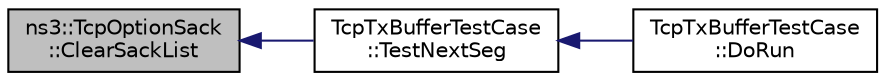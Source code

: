 digraph "ns3::TcpOptionSack::ClearSackList"
{
  edge [fontname="Helvetica",fontsize="10",labelfontname="Helvetica",labelfontsize="10"];
  node [fontname="Helvetica",fontsize="10",shape=record];
  rankdir="LR";
  Node1 [label="ns3::TcpOptionSack\l::ClearSackList",height=0.2,width=0.4,color="black", fillcolor="grey75", style="filled", fontcolor="black"];
  Node1 -> Node2 [dir="back",color="midnightblue",fontsize="10",style="solid"];
  Node2 [label="TcpTxBufferTestCase\l::TestNextSeg",height=0.2,width=0.4,color="black", fillcolor="white", style="filled",URL="$da/d2e/classTcpTxBufferTestCase.html#a87a6f679a0da25966b57cd415b03a268",tooltip="Test the generation of the \"next\" block. "];
  Node2 -> Node3 [dir="back",color="midnightblue",fontsize="10",style="solid"];
  Node3 [label="TcpTxBufferTestCase\l::DoRun",height=0.2,width=0.4,color="black", fillcolor="white", style="filled",URL="$da/d2e/classTcpTxBufferTestCase.html#a004312af9ed95478a651632f8e5a7181",tooltip="Implementation to actually run this TestCase. "];
}
